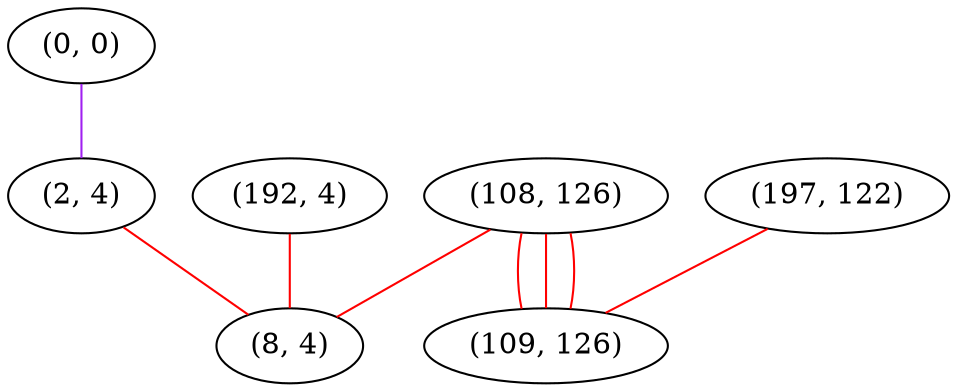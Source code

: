 graph "" {
"(0, 0)";
"(197, 122)";
"(108, 126)";
"(192, 4)";
"(109, 126)";
"(2, 4)";
"(8, 4)";
"(0, 0)" -- "(2, 4)"  [color=purple, key=0, weight=4];
"(197, 122)" -- "(109, 126)"  [color=red, key=0, weight=1];
"(108, 126)" -- "(109, 126)"  [color=red, key=0, weight=1];
"(108, 126)" -- "(109, 126)"  [color=red, key=1, weight=1];
"(108, 126)" -- "(109, 126)"  [color=red, key=2, weight=1];
"(108, 126)" -- "(8, 4)"  [color=red, key=0, weight=1];
"(192, 4)" -- "(8, 4)"  [color=red, key=0, weight=1];
"(2, 4)" -- "(8, 4)"  [color=red, key=0, weight=1];
}
